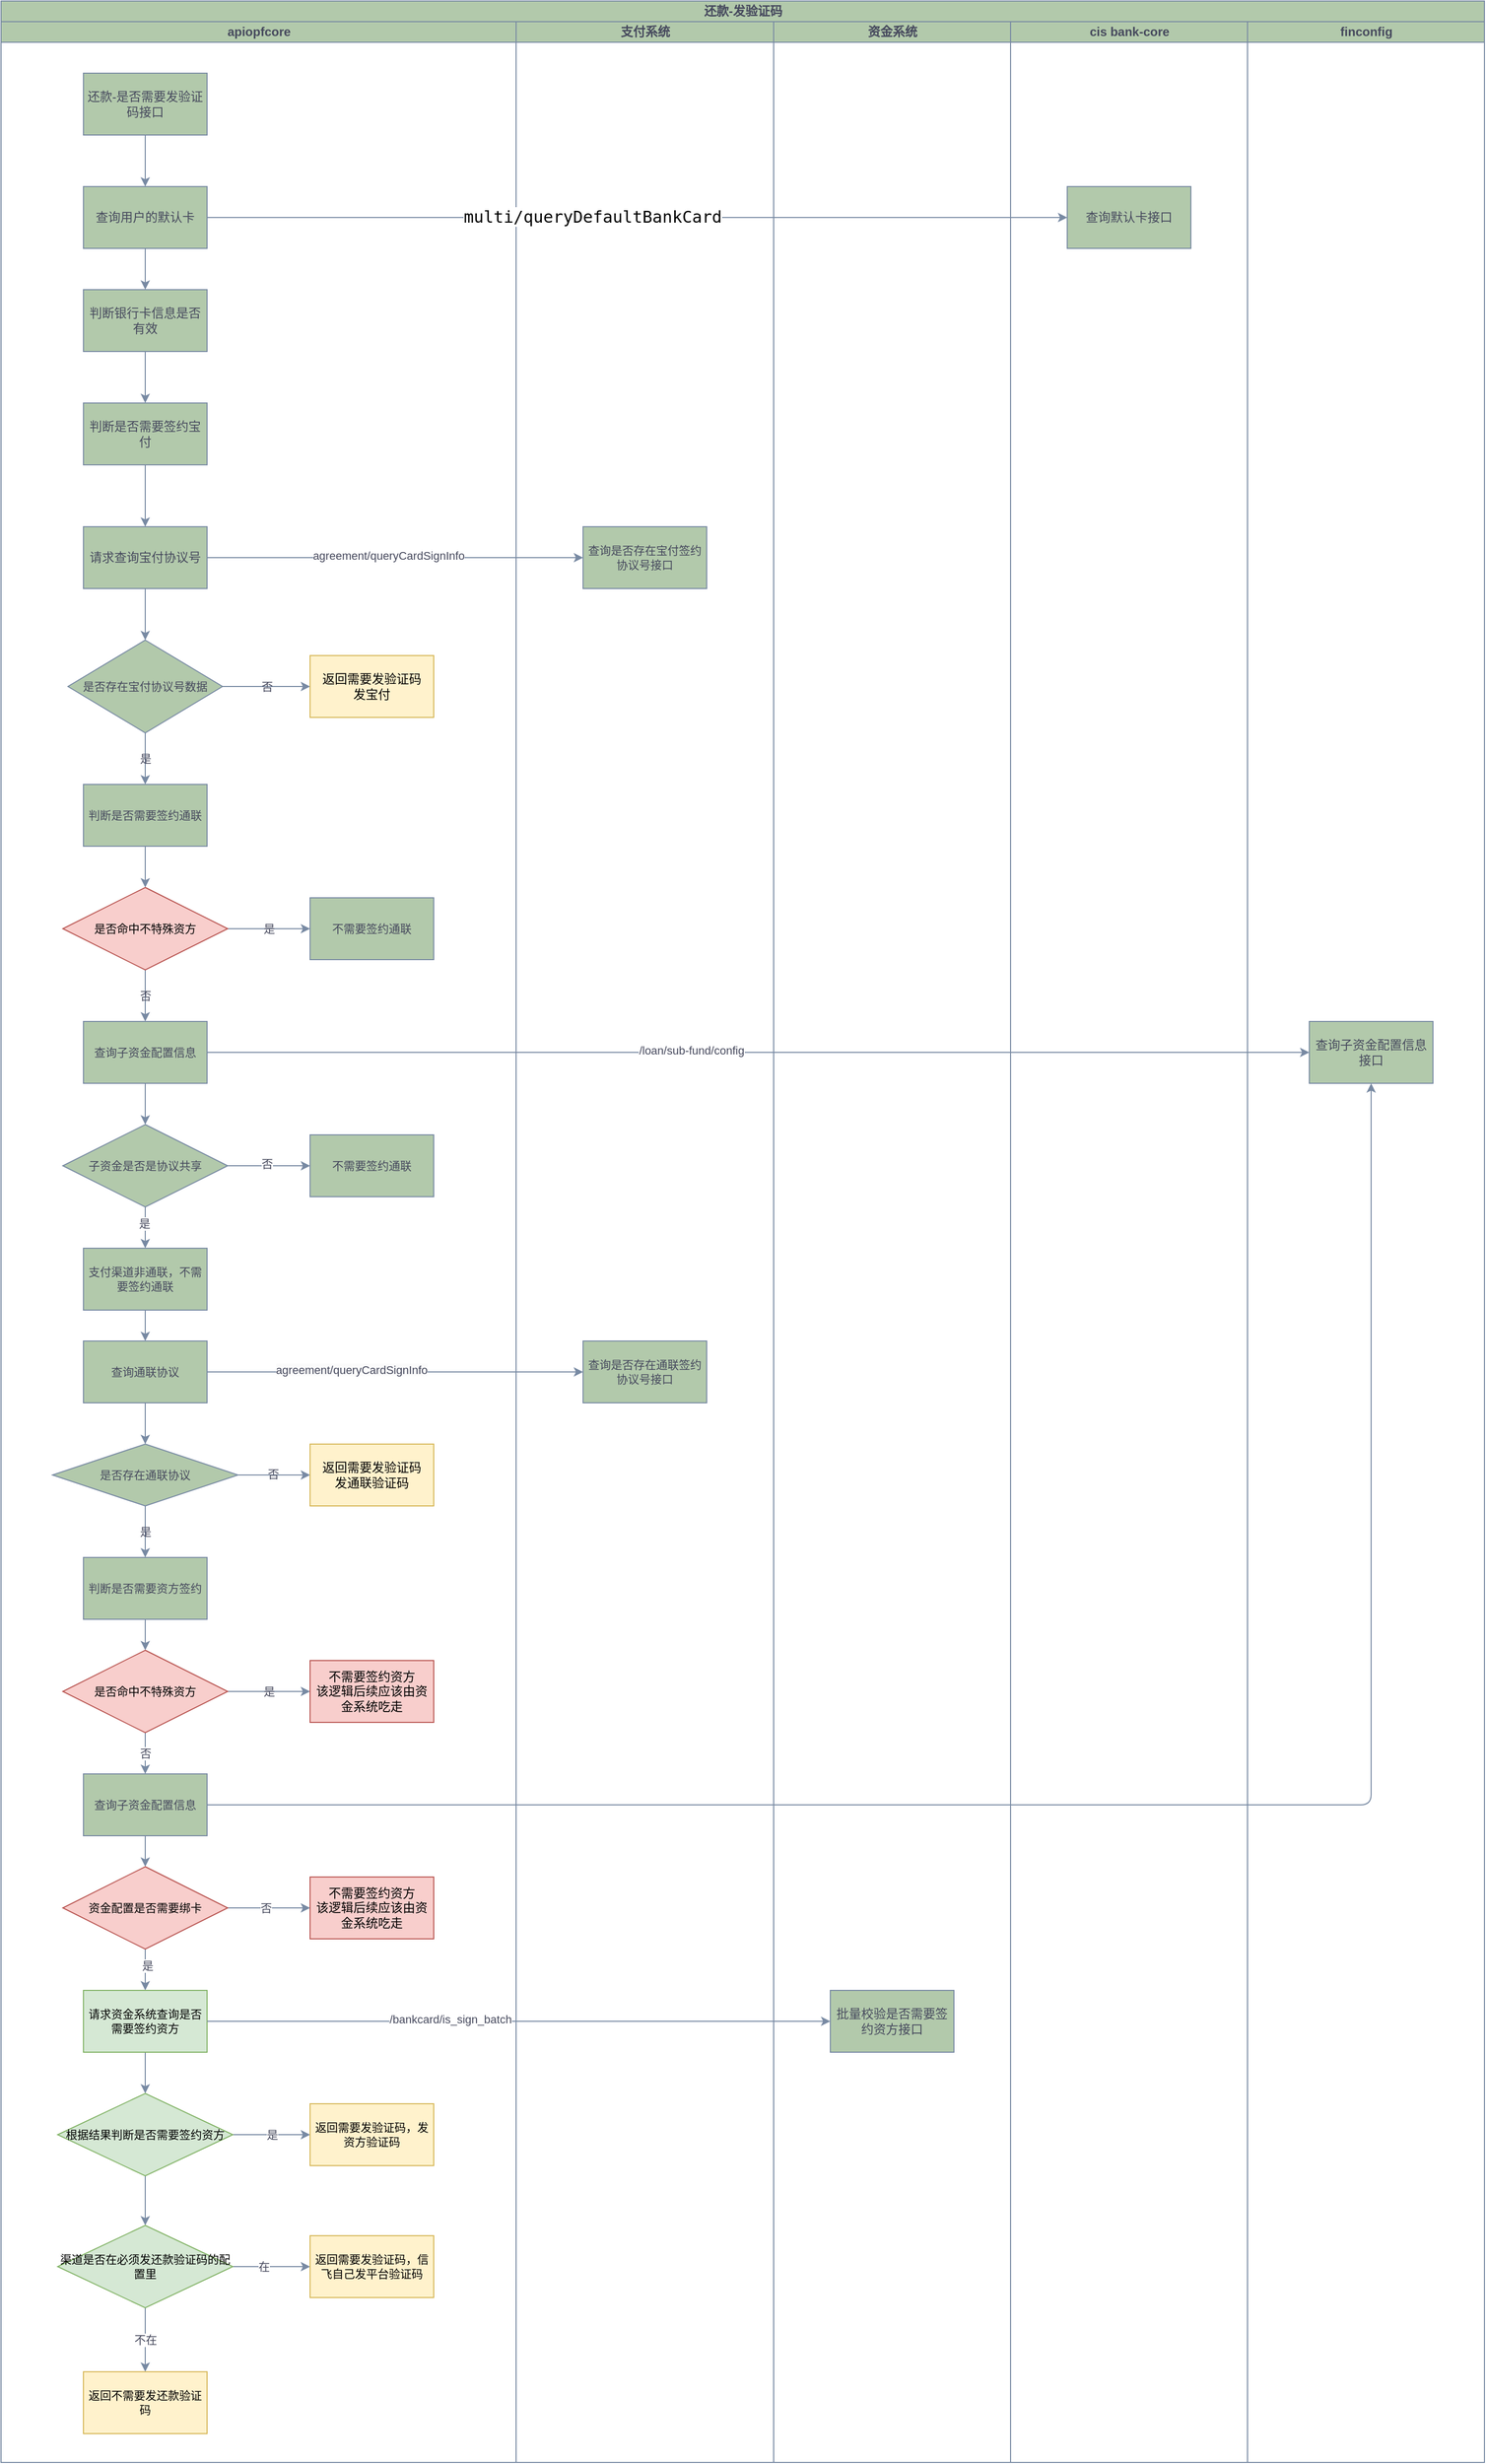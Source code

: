 <mxfile version="24.6.4" type="github">
  <diagram id="prtHgNgQTEPvFCAcTncT" name="Page-1">
    <mxGraphModel dx="1258" dy="751" grid="1" gridSize="10" guides="1" tooltips="1" connect="1" arrows="1" fold="1" page="1" pageScale="1" pageWidth="827" pageHeight="1169" math="0" shadow="0">
      <root>
        <mxCell id="0" />
        <mxCell id="1" parent="0" />
        <mxCell id="kZFQ1U0gjQcbKw0PgBR--1" value="还款-发验证码" style="swimlane;childLayout=stackLayout;resizeParent=1;resizeParentMax=0;startSize=20;html=1;labelBackgroundColor=none;fillColor=#B2C9AB;strokeColor=#788AA3;fontColor=#46495D;" vertex="1" parent="1">
          <mxGeometry x="10" y="100" width="1440" height="2388" as="geometry" />
        </mxCell>
        <mxCell id="kZFQ1U0gjQcbKw0PgBR--2" value="apiopfcore" style="swimlane;startSize=20;html=1;labelBackgroundColor=none;fillColor=#B2C9AB;strokeColor=#788AA3;fontColor=#46495D;" vertex="1" parent="kZFQ1U0gjQcbKw0PgBR--1">
          <mxGeometry y="20" width="500" height="2368" as="geometry" />
        </mxCell>
        <mxCell id="kZFQ1U0gjQcbKw0PgBR--9" value="" style="edgeStyle=orthogonalEdgeStyle;rounded=0;orthogonalLoop=1;jettySize=auto;html=1;strokeColor=#788AA3;fontColor=#46495D;fillColor=#B2C9AB;" edge="1" parent="kZFQ1U0gjQcbKw0PgBR--2" source="kZFQ1U0gjQcbKw0PgBR--5" target="kZFQ1U0gjQcbKw0PgBR--8">
          <mxGeometry relative="1" as="geometry" />
        </mxCell>
        <mxCell id="kZFQ1U0gjQcbKw0PgBR--5" value="还款-是否需要发验证码接口" style="rounded=0;whiteSpace=wrap;html=1;strokeColor=#788AA3;fontColor=#46495D;fillColor=#B2C9AB;" vertex="1" parent="kZFQ1U0gjQcbKw0PgBR--2">
          <mxGeometry x="80" y="50" width="120" height="60" as="geometry" />
        </mxCell>
        <mxCell id="kZFQ1U0gjQcbKw0PgBR--13" value="" style="edgeStyle=orthogonalEdgeStyle;shape=connector;curved=0;rounded=1;orthogonalLoop=1;jettySize=auto;html=1;strokeColor=#788AA3;align=center;verticalAlign=middle;fontFamily=Helvetica;fontSize=11;fontColor=#46495D;labelBackgroundColor=default;endArrow=classic;fillColor=#B2C9AB;" edge="1" parent="kZFQ1U0gjQcbKw0PgBR--2" source="kZFQ1U0gjQcbKw0PgBR--8" target="kZFQ1U0gjQcbKw0PgBR--12">
          <mxGeometry relative="1" as="geometry" />
        </mxCell>
        <mxCell id="kZFQ1U0gjQcbKw0PgBR--8" value="查询用户的默认卡" style="whiteSpace=wrap;html=1;fillColor=#B2C9AB;strokeColor=#788AA3;fontColor=#46495D;rounded=0;" vertex="1" parent="kZFQ1U0gjQcbKw0PgBR--2">
          <mxGeometry x="80" y="160" width="120" height="60" as="geometry" />
        </mxCell>
        <mxCell id="kZFQ1U0gjQcbKw0PgBR--25" value="" style="edgeStyle=orthogonalEdgeStyle;shape=connector;curved=0;rounded=1;orthogonalLoop=1;jettySize=auto;html=1;strokeColor=#788AA3;align=center;verticalAlign=middle;fontFamily=Helvetica;fontSize=11;fontColor=#46495D;labelBackgroundColor=default;endArrow=classic;fillColor=#B2C9AB;" edge="1" parent="kZFQ1U0gjQcbKw0PgBR--2" source="kZFQ1U0gjQcbKw0PgBR--12" target="kZFQ1U0gjQcbKw0PgBR--24">
          <mxGeometry relative="1" as="geometry" />
        </mxCell>
        <mxCell id="kZFQ1U0gjQcbKw0PgBR--12" value="判断银行卡信息是否有效" style="whiteSpace=wrap;html=1;fillColor=#B2C9AB;strokeColor=#788AA3;fontColor=#46495D;rounded=0;" vertex="1" parent="kZFQ1U0gjQcbKw0PgBR--2">
          <mxGeometry x="80" y="260" width="120" height="60" as="geometry" />
        </mxCell>
        <mxCell id="kZFQ1U0gjQcbKw0PgBR--20" value="" style="edgeStyle=orthogonalEdgeStyle;shape=connector;curved=0;rounded=1;orthogonalLoop=1;jettySize=auto;html=1;strokeColor=#788AA3;align=center;verticalAlign=middle;fontFamily=Helvetica;fontSize=11;fontColor=#46495D;labelBackgroundColor=default;endArrow=classic;fillColor=#B2C9AB;entryX=0.5;entryY=0;entryDx=0;entryDy=0;" edge="1" parent="kZFQ1U0gjQcbKw0PgBR--2" source="kZFQ1U0gjQcbKw0PgBR--14" target="kZFQ1U0gjQcbKw0PgBR--23">
          <mxGeometry relative="1" as="geometry">
            <mxPoint x="140" y="590" as="targetPoint" />
          </mxGeometry>
        </mxCell>
        <mxCell id="kZFQ1U0gjQcbKw0PgBR--14" value="请求查询宝付协议号" style="whiteSpace=wrap;html=1;fillColor=#B2C9AB;strokeColor=#788AA3;fontColor=#46495D;rounded=0;" vertex="1" parent="kZFQ1U0gjQcbKw0PgBR--2">
          <mxGeometry x="80" y="490" width="120" height="60" as="geometry" />
        </mxCell>
        <mxCell id="kZFQ1U0gjQcbKw0PgBR--22" value="否" style="edgeStyle=orthogonalEdgeStyle;shape=connector;curved=0;rounded=1;orthogonalLoop=1;jettySize=auto;html=1;strokeColor=#788AA3;align=center;verticalAlign=middle;fontFamily=Helvetica;fontSize=11;fontColor=#46495D;labelBackgroundColor=none;endArrow=classic;fillColor=#B2C9AB;exitX=1;exitY=0.5;exitDx=0;exitDy=0;" edge="1" parent="kZFQ1U0gjQcbKw0PgBR--2" source="kZFQ1U0gjQcbKw0PgBR--23" target="kZFQ1U0gjQcbKw0PgBR--21">
          <mxGeometry relative="1" as="geometry">
            <mxPoint x="200" y="620" as="sourcePoint" />
          </mxGeometry>
        </mxCell>
        <mxCell id="kZFQ1U0gjQcbKw0PgBR--21" value="返回需要发验证码&lt;div&gt;发宝付&lt;/div&gt;" style="whiteSpace=wrap;html=1;fillColor=#fff2cc;strokeColor=#d6b656;rounded=0;labelBackgroundColor=none;" vertex="1" parent="kZFQ1U0gjQcbKw0PgBR--2">
          <mxGeometry x="300" y="615" width="120" height="60" as="geometry" />
        </mxCell>
        <mxCell id="kZFQ1U0gjQcbKw0PgBR--28" value="是" style="edgeStyle=orthogonalEdgeStyle;shape=connector;curved=0;rounded=1;orthogonalLoop=1;jettySize=auto;html=1;strokeColor=#788AA3;align=center;verticalAlign=middle;fontFamily=Helvetica;fontSize=11;fontColor=#46495D;labelBackgroundColor=none;endArrow=classic;fillColor=#B2C9AB;" edge="1" parent="kZFQ1U0gjQcbKw0PgBR--2" source="kZFQ1U0gjQcbKw0PgBR--23" target="kZFQ1U0gjQcbKw0PgBR--27">
          <mxGeometry relative="1" as="geometry" />
        </mxCell>
        <mxCell id="kZFQ1U0gjQcbKw0PgBR--23" value="是否存在宝付协议号数据" style="rhombus;whiteSpace=wrap;html=1;strokeColor=#788AA3;fontFamily=Helvetica;fontSize=11;fontColor=#46495D;labelBackgroundColor=none;fillColor=#B2C9AB;" vertex="1" parent="kZFQ1U0gjQcbKw0PgBR--2">
          <mxGeometry x="65" y="600" width="150" height="90" as="geometry" />
        </mxCell>
        <mxCell id="kZFQ1U0gjQcbKw0PgBR--26" style="edgeStyle=orthogonalEdgeStyle;shape=connector;curved=0;rounded=1;orthogonalLoop=1;jettySize=auto;html=1;entryX=0.5;entryY=0;entryDx=0;entryDy=0;strokeColor=#788AA3;align=center;verticalAlign=middle;fontFamily=Helvetica;fontSize=11;fontColor=#46495D;labelBackgroundColor=default;endArrow=classic;fillColor=#B2C9AB;" edge="1" parent="kZFQ1U0gjQcbKw0PgBR--2" source="kZFQ1U0gjQcbKw0PgBR--24" target="kZFQ1U0gjQcbKw0PgBR--14">
          <mxGeometry relative="1" as="geometry" />
        </mxCell>
        <mxCell id="kZFQ1U0gjQcbKw0PgBR--24" value="判断是否需要签约宝付" style="whiteSpace=wrap;html=1;fillColor=#B2C9AB;strokeColor=#788AA3;fontColor=#46495D;rounded=0;" vertex="1" parent="kZFQ1U0gjQcbKw0PgBR--2">
          <mxGeometry x="80" y="370" width="120" height="60" as="geometry" />
        </mxCell>
        <mxCell id="kZFQ1U0gjQcbKw0PgBR--30" value="" style="edgeStyle=orthogonalEdgeStyle;shape=connector;curved=0;rounded=1;orthogonalLoop=1;jettySize=auto;html=1;strokeColor=#788AA3;align=center;verticalAlign=middle;fontFamily=Helvetica;fontSize=11;fontColor=#46495D;labelBackgroundColor=default;endArrow=classic;fillColor=#B2C9AB;" edge="1" parent="kZFQ1U0gjQcbKw0PgBR--2" source="kZFQ1U0gjQcbKw0PgBR--27" target="kZFQ1U0gjQcbKw0PgBR--29">
          <mxGeometry relative="1" as="geometry" />
        </mxCell>
        <mxCell id="kZFQ1U0gjQcbKw0PgBR--27" value="判断是否需要签约通联" style="whiteSpace=wrap;html=1;fontSize=11;fillColor=#B2C9AB;strokeColor=#788AA3;fontColor=#46495D;labelBackgroundColor=none;" vertex="1" parent="kZFQ1U0gjQcbKw0PgBR--2">
          <mxGeometry x="80" y="740" width="120" height="60" as="geometry" />
        </mxCell>
        <mxCell id="kZFQ1U0gjQcbKw0PgBR--32" value="是" style="edgeStyle=orthogonalEdgeStyle;shape=connector;curved=0;rounded=1;orthogonalLoop=1;jettySize=auto;html=1;strokeColor=#788AA3;align=center;verticalAlign=middle;fontFamily=Helvetica;fontSize=11;fontColor=#46495D;labelBackgroundColor=none;endArrow=classic;fillColor=#B2C9AB;" edge="1" parent="kZFQ1U0gjQcbKw0PgBR--2" source="kZFQ1U0gjQcbKw0PgBR--29" target="kZFQ1U0gjQcbKw0PgBR--31">
          <mxGeometry relative="1" as="geometry" />
        </mxCell>
        <mxCell id="kZFQ1U0gjQcbKw0PgBR--34" value="否" style="edgeStyle=orthogonalEdgeStyle;shape=connector;curved=0;rounded=1;orthogonalLoop=1;jettySize=auto;html=1;strokeColor=#788AA3;align=center;verticalAlign=middle;fontFamily=Helvetica;fontSize=11;fontColor=#46495D;labelBackgroundColor=none;endArrow=classic;fillColor=#B2C9AB;" edge="1" parent="kZFQ1U0gjQcbKw0PgBR--2" source="kZFQ1U0gjQcbKw0PgBR--29" target="kZFQ1U0gjQcbKw0PgBR--33">
          <mxGeometry relative="1" as="geometry" />
        </mxCell>
        <mxCell id="kZFQ1U0gjQcbKw0PgBR--29" value="是否命中不特殊资方" style="rhombus;whiteSpace=wrap;html=1;fontSize=11;fillColor=#f8cecc;strokeColor=#b85450;labelBackgroundColor=none;" vertex="1" parent="kZFQ1U0gjQcbKw0PgBR--2">
          <mxGeometry x="60" y="840" width="160" height="80" as="geometry" />
        </mxCell>
        <mxCell id="kZFQ1U0gjQcbKw0PgBR--31" value="不需要签约通联" style="whiteSpace=wrap;html=1;fontSize=11;fillColor=#B2C9AB;strokeColor=#788AA3;fontColor=#46495D;labelBackgroundColor=none;" vertex="1" parent="kZFQ1U0gjQcbKw0PgBR--2">
          <mxGeometry x="300" y="850" width="120" height="60" as="geometry" />
        </mxCell>
        <mxCell id="kZFQ1U0gjQcbKw0PgBR--40" value="" style="edgeStyle=orthogonalEdgeStyle;shape=connector;curved=0;rounded=1;orthogonalLoop=1;jettySize=auto;html=1;strokeColor=#788AA3;align=center;verticalAlign=middle;fontFamily=Helvetica;fontSize=11;fontColor=#46495D;labelBackgroundColor=none;endArrow=classic;fillColor=#B2C9AB;" edge="1" parent="kZFQ1U0gjQcbKw0PgBR--2" source="kZFQ1U0gjQcbKw0PgBR--33" target="kZFQ1U0gjQcbKw0PgBR--39">
          <mxGeometry relative="1" as="geometry" />
        </mxCell>
        <mxCell id="kZFQ1U0gjQcbKw0PgBR--33" value="查询子资金配置信息" style="whiteSpace=wrap;html=1;fontSize=11;fillColor=#B2C9AB;strokeColor=#788AA3;fontColor=#46495D;labelBackgroundColor=none;" vertex="1" parent="kZFQ1U0gjQcbKw0PgBR--2">
          <mxGeometry x="80" y="970" width="120" height="60" as="geometry" />
        </mxCell>
        <mxCell id="kZFQ1U0gjQcbKw0PgBR--42" value="" style="edgeStyle=orthogonalEdgeStyle;shape=connector;curved=0;rounded=1;orthogonalLoop=1;jettySize=auto;html=1;strokeColor=#788AA3;align=center;verticalAlign=middle;fontFamily=Helvetica;fontSize=11;fontColor=#46495D;labelBackgroundColor=none;endArrow=classic;fillColor=#B2C9AB;" edge="1" parent="kZFQ1U0gjQcbKw0PgBR--2" source="kZFQ1U0gjQcbKw0PgBR--39" target="kZFQ1U0gjQcbKw0PgBR--41">
          <mxGeometry relative="1" as="geometry" />
        </mxCell>
        <mxCell id="kZFQ1U0gjQcbKw0PgBR--66" value="&lt;span style=&quot;background-color: rgb(251, 251, 251);&quot;&gt;否&lt;/span&gt;" style="edgeLabel;html=1;align=center;verticalAlign=middle;resizable=0;points=[];strokeColor=#788AA3;fontFamily=Helvetica;fontSize=11;fontColor=#46495D;labelBackgroundColor=default;fillColor=#B2C9AB;" vertex="1" connectable="0" parent="kZFQ1U0gjQcbKw0PgBR--42">
          <mxGeometry x="-0.062" y="2" relative="1" as="geometry">
            <mxPoint as="offset" />
          </mxGeometry>
        </mxCell>
        <mxCell id="kZFQ1U0gjQcbKw0PgBR--44" value="" style="edgeStyle=orthogonalEdgeStyle;shape=connector;curved=0;rounded=1;orthogonalLoop=1;jettySize=auto;html=1;strokeColor=#788AA3;align=center;verticalAlign=middle;fontFamily=Helvetica;fontSize=11;fontColor=#46495D;labelBackgroundColor=none;endArrow=classic;fillColor=#B2C9AB;" edge="1" parent="kZFQ1U0gjQcbKw0PgBR--2" source="kZFQ1U0gjQcbKw0PgBR--39" target="kZFQ1U0gjQcbKw0PgBR--43">
          <mxGeometry relative="1" as="geometry" />
        </mxCell>
        <mxCell id="kZFQ1U0gjQcbKw0PgBR--65" value="是" style="edgeLabel;html=1;align=center;verticalAlign=middle;resizable=0;points=[];strokeColor=#788AA3;fontFamily=Helvetica;fontSize=11;fontColor=#46495D;labelBackgroundColor=default;fillColor=#B2C9AB;" vertex="1" connectable="0" parent="kZFQ1U0gjQcbKw0PgBR--44">
          <mxGeometry x="-0.205" y="-1" relative="1" as="geometry">
            <mxPoint as="offset" />
          </mxGeometry>
        </mxCell>
        <mxCell id="kZFQ1U0gjQcbKw0PgBR--39" value="子资金是否是协议共享" style="rhombus;whiteSpace=wrap;html=1;fontSize=11;fillColor=#B2C9AB;strokeColor=#788AA3;fontColor=#46495D;labelBackgroundColor=none;" vertex="1" parent="kZFQ1U0gjQcbKw0PgBR--2">
          <mxGeometry x="60" y="1070" width="160" height="80" as="geometry" />
        </mxCell>
        <mxCell id="kZFQ1U0gjQcbKw0PgBR--41" value="不需要签约通联" style="whiteSpace=wrap;html=1;fontSize=11;fillColor=#B2C9AB;strokeColor=#788AA3;fontColor=#46495D;labelBackgroundColor=none;" vertex="1" parent="kZFQ1U0gjQcbKw0PgBR--2">
          <mxGeometry x="300" y="1080" width="120" height="60" as="geometry" />
        </mxCell>
        <mxCell id="kZFQ1U0gjQcbKw0PgBR--46" value="" style="edgeStyle=orthogonalEdgeStyle;shape=connector;curved=0;rounded=1;orthogonalLoop=1;jettySize=auto;html=1;strokeColor=#788AA3;align=center;verticalAlign=middle;fontFamily=Helvetica;fontSize=11;fontColor=#46495D;labelBackgroundColor=none;endArrow=classic;fillColor=#B2C9AB;" edge="1" parent="kZFQ1U0gjQcbKw0PgBR--2" source="kZFQ1U0gjQcbKw0PgBR--43" target="kZFQ1U0gjQcbKw0PgBR--45">
          <mxGeometry relative="1" as="geometry" />
        </mxCell>
        <mxCell id="kZFQ1U0gjQcbKw0PgBR--43" value="支付渠道非通联，不需要签约通联" style="whiteSpace=wrap;html=1;fontSize=11;fillColor=#B2C9AB;strokeColor=#788AA3;fontColor=#46495D;labelBackgroundColor=none;" vertex="1" parent="kZFQ1U0gjQcbKw0PgBR--2">
          <mxGeometry x="80" y="1190" width="120" height="60" as="geometry" />
        </mxCell>
        <mxCell id="kZFQ1U0gjQcbKw0PgBR--51" value="" style="edgeStyle=orthogonalEdgeStyle;shape=connector;curved=0;rounded=1;orthogonalLoop=1;jettySize=auto;html=1;strokeColor=#788AA3;align=center;verticalAlign=middle;fontFamily=Helvetica;fontSize=11;fontColor=#46495D;labelBackgroundColor=none;endArrow=classic;fillColor=#B2C9AB;" edge="1" parent="kZFQ1U0gjQcbKw0PgBR--2" source="kZFQ1U0gjQcbKw0PgBR--45" target="kZFQ1U0gjQcbKw0PgBR--50">
          <mxGeometry relative="1" as="geometry" />
        </mxCell>
        <mxCell id="kZFQ1U0gjQcbKw0PgBR--45" value="查询通联协议" style="whiteSpace=wrap;html=1;fontSize=11;fillColor=#B2C9AB;strokeColor=#788AA3;fontColor=#46495D;labelBackgroundColor=none;" vertex="1" parent="kZFQ1U0gjQcbKw0PgBR--2">
          <mxGeometry x="80" y="1280" width="120" height="60" as="geometry" />
        </mxCell>
        <mxCell id="kZFQ1U0gjQcbKw0PgBR--58" value="是" style="edgeStyle=orthogonalEdgeStyle;shape=connector;curved=0;rounded=1;orthogonalLoop=1;jettySize=auto;html=1;strokeColor=#788AA3;align=center;verticalAlign=middle;fontFamily=Helvetica;fontSize=11;fontColor=#46495D;labelBackgroundColor=none;endArrow=classic;fillColor=#B2C9AB;" edge="1" parent="kZFQ1U0gjQcbKw0PgBR--2" source="kZFQ1U0gjQcbKw0PgBR--50" target="kZFQ1U0gjQcbKw0PgBR--57">
          <mxGeometry relative="1" as="geometry" />
        </mxCell>
        <mxCell id="kZFQ1U0gjQcbKw0PgBR--50" value="是否存在通联协议" style="rhombus;whiteSpace=wrap;html=1;fontSize=11;fillColor=#B2C9AB;strokeColor=#788AA3;fontColor=#46495D;labelBackgroundColor=none;" vertex="1" parent="kZFQ1U0gjQcbKw0PgBR--2">
          <mxGeometry x="50" y="1380" width="180" height="60" as="geometry" />
        </mxCell>
        <mxCell id="kZFQ1U0gjQcbKw0PgBR--53" style="edgeStyle=orthogonalEdgeStyle;shape=connector;curved=0;rounded=1;orthogonalLoop=1;jettySize=auto;html=1;strokeColor=#788AA3;align=center;verticalAlign=middle;fontFamily=Helvetica;fontSize=11;fontColor=#46495D;labelBackgroundColor=none;endArrow=classic;fillColor=#B2C9AB;entryX=0;entryY=0.5;entryDx=0;entryDy=0;" edge="1" parent="kZFQ1U0gjQcbKw0PgBR--2" source="kZFQ1U0gjQcbKw0PgBR--50" target="kZFQ1U0gjQcbKw0PgBR--54">
          <mxGeometry relative="1" as="geometry">
            <mxPoint x="260" y="1420" as="targetPoint" />
          </mxGeometry>
        </mxCell>
        <mxCell id="kZFQ1U0gjQcbKw0PgBR--56" value="否" style="edgeLabel;html=1;align=center;verticalAlign=middle;resizable=0;points=[];strokeColor=#788AA3;fontFamily=Helvetica;fontSize=11;fontColor=#46495D;labelBackgroundColor=none;fillColor=#B2C9AB;" vertex="1" connectable="0" parent="kZFQ1U0gjQcbKw0PgBR--53">
          <mxGeometry x="-0.033" y="1" relative="1" as="geometry">
            <mxPoint as="offset" />
          </mxGeometry>
        </mxCell>
        <mxCell id="kZFQ1U0gjQcbKw0PgBR--54" value="&lt;span style=&quot;font-size: 12px;&quot;&gt;返回需要发验证码&lt;/span&gt;&lt;div style=&quot;font-size: 12px;&quot;&gt;发通联验证码&lt;/div&gt;" style="whiteSpace=wrap;html=1;fontSize=11;fillColor=#fff2cc;strokeColor=#d6b656;labelBackgroundColor=none;" vertex="1" parent="kZFQ1U0gjQcbKw0PgBR--2">
          <mxGeometry x="300" y="1380" width="120" height="60" as="geometry" />
        </mxCell>
        <mxCell id="kZFQ1U0gjQcbKw0PgBR--60" style="edgeStyle=orthogonalEdgeStyle;shape=connector;curved=0;rounded=1;orthogonalLoop=1;jettySize=auto;html=1;strokeColor=#788AA3;align=center;verticalAlign=middle;fontFamily=Helvetica;fontSize=11;fontColor=#46495D;labelBackgroundColor=none;endArrow=classic;fillColor=#B2C9AB;" edge="1" parent="kZFQ1U0gjQcbKw0PgBR--2" source="kZFQ1U0gjQcbKw0PgBR--57" target="kZFQ1U0gjQcbKw0PgBR--59">
          <mxGeometry relative="1" as="geometry" />
        </mxCell>
        <mxCell id="kZFQ1U0gjQcbKw0PgBR--57" value="判断是否需要资方签约" style="whiteSpace=wrap;html=1;fontSize=11;fillColor=#B2C9AB;strokeColor=#788AA3;fontColor=#46495D;labelBackgroundColor=none;" vertex="1" parent="kZFQ1U0gjQcbKw0PgBR--2">
          <mxGeometry x="80" y="1490" width="120" height="60" as="geometry" />
        </mxCell>
        <mxCell id="kZFQ1U0gjQcbKw0PgBR--62" value="是" style="edgeStyle=orthogonalEdgeStyle;shape=connector;curved=0;rounded=1;orthogonalLoop=1;jettySize=auto;html=1;strokeColor=#788AA3;align=center;verticalAlign=middle;fontFamily=Helvetica;fontSize=11;fontColor=#46495D;labelBackgroundColor=none;endArrow=classic;fillColor=#B2C9AB;" edge="1" parent="kZFQ1U0gjQcbKw0PgBR--2" source="kZFQ1U0gjQcbKw0PgBR--59" target="kZFQ1U0gjQcbKw0PgBR--63">
          <mxGeometry relative="1" as="geometry">
            <mxPoint x="280" y="1620" as="targetPoint" />
          </mxGeometry>
        </mxCell>
        <mxCell id="kZFQ1U0gjQcbKw0PgBR--68" value="否" style="edgeStyle=orthogonalEdgeStyle;shape=connector;curved=0;rounded=1;orthogonalLoop=1;jettySize=auto;html=1;entryX=0.5;entryY=0;entryDx=0;entryDy=0;strokeColor=#788AA3;align=center;verticalAlign=middle;fontFamily=Helvetica;fontSize=11;fontColor=#46495D;labelBackgroundColor=default;endArrow=classic;fillColor=#B2C9AB;" edge="1" parent="kZFQ1U0gjQcbKw0PgBR--2" source="kZFQ1U0gjQcbKw0PgBR--59" target="kZFQ1U0gjQcbKw0PgBR--67">
          <mxGeometry relative="1" as="geometry" />
        </mxCell>
        <mxCell id="kZFQ1U0gjQcbKw0PgBR--59" value="是否命中不特殊资方" style="rhombus;whiteSpace=wrap;html=1;fontSize=11;fillColor=#f8cecc;strokeColor=#b85450;labelBackgroundColor=none;" vertex="1" parent="kZFQ1U0gjQcbKw0PgBR--2">
          <mxGeometry x="60" y="1580" width="160" height="80" as="geometry" />
        </mxCell>
        <mxCell id="kZFQ1U0gjQcbKw0PgBR--63" value="不需要签约资方&lt;div&gt;该逻辑后续应该由资金系统吃走&lt;/div&gt;" style="whiteSpace=wrap;html=1;fillColor=#f8cecc;strokeColor=#b85450;rounded=0;labelBackgroundColor=none;" vertex="1" parent="kZFQ1U0gjQcbKw0PgBR--2">
          <mxGeometry x="300" y="1590" width="120" height="60" as="geometry" />
        </mxCell>
        <mxCell id="kZFQ1U0gjQcbKw0PgBR--72" value="" style="edgeStyle=orthogonalEdgeStyle;shape=connector;curved=0;rounded=1;orthogonalLoop=1;jettySize=auto;html=1;strokeColor=#788AA3;align=center;verticalAlign=middle;fontFamily=Helvetica;fontSize=11;fontColor=#46495D;labelBackgroundColor=default;endArrow=classic;fillColor=#B2C9AB;entryX=0.5;entryY=0;entryDx=0;entryDy=0;" edge="1" parent="kZFQ1U0gjQcbKw0PgBR--2" source="kZFQ1U0gjQcbKw0PgBR--67" target="kZFQ1U0gjQcbKw0PgBR--73">
          <mxGeometry relative="1" as="geometry">
            <mxPoint x="140" y="1800" as="targetPoint" />
          </mxGeometry>
        </mxCell>
        <mxCell id="kZFQ1U0gjQcbKw0PgBR--67" value="查询子资金配置信息" style="whiteSpace=wrap;html=1;fontSize=11;fillColor=#B2C9AB;strokeColor=#788AA3;fontColor=#46495D;labelBackgroundColor=none;" vertex="1" parent="kZFQ1U0gjQcbKw0PgBR--2">
          <mxGeometry x="80" y="1700" width="120" height="60" as="geometry" />
        </mxCell>
        <mxCell id="kZFQ1U0gjQcbKw0PgBR--75" style="edgeStyle=orthogonalEdgeStyle;shape=connector;curved=0;rounded=1;orthogonalLoop=1;jettySize=auto;html=1;entryX=0;entryY=0.5;entryDx=0;entryDy=0;strokeColor=#788AA3;align=center;verticalAlign=middle;fontFamily=Helvetica;fontSize=11;fontColor=#46495D;labelBackgroundColor=default;endArrow=classic;fillColor=#B2C9AB;" edge="1" parent="kZFQ1U0gjQcbKw0PgBR--2" source="kZFQ1U0gjQcbKw0PgBR--73" target="kZFQ1U0gjQcbKw0PgBR--74">
          <mxGeometry relative="1" as="geometry" />
        </mxCell>
        <mxCell id="kZFQ1U0gjQcbKw0PgBR--76" value="否" style="edgeLabel;html=1;align=center;verticalAlign=middle;resizable=0;points=[];strokeColor=#788AA3;fontFamily=Helvetica;fontSize=11;fontColor=#46495D;labelBackgroundColor=default;fillColor=#B2C9AB;" vertex="1" connectable="0" parent="kZFQ1U0gjQcbKw0PgBR--75">
          <mxGeometry x="-0.079" relative="1" as="geometry">
            <mxPoint as="offset" />
          </mxGeometry>
        </mxCell>
        <mxCell id="kZFQ1U0gjQcbKw0PgBR--78" value="" style="edgeStyle=orthogonalEdgeStyle;shape=connector;curved=0;rounded=1;orthogonalLoop=1;jettySize=auto;html=1;strokeColor=#788AA3;align=center;verticalAlign=middle;fontFamily=Helvetica;fontSize=11;fontColor=#46495D;labelBackgroundColor=default;endArrow=classic;fillColor=#B2C9AB;" edge="1" parent="kZFQ1U0gjQcbKw0PgBR--2" source="kZFQ1U0gjQcbKw0PgBR--73" target="kZFQ1U0gjQcbKw0PgBR--77">
          <mxGeometry relative="1" as="geometry" />
        </mxCell>
        <mxCell id="kZFQ1U0gjQcbKw0PgBR--79" value="是" style="edgeLabel;html=1;align=center;verticalAlign=middle;resizable=0;points=[];strokeColor=#788AA3;fontFamily=Helvetica;fontSize=11;fontColor=#46495D;labelBackgroundColor=default;fillColor=#B2C9AB;" vertex="1" connectable="0" parent="kZFQ1U0gjQcbKw0PgBR--78">
          <mxGeometry x="-0.218" y="2" relative="1" as="geometry">
            <mxPoint as="offset" />
          </mxGeometry>
        </mxCell>
        <mxCell id="kZFQ1U0gjQcbKw0PgBR--73" value="资金配置是否需要绑卡" style="rhombus;whiteSpace=wrap;html=1;fontSize=11;fillColor=#f8cecc;strokeColor=#b85450;labelBackgroundColor=none;" vertex="1" parent="kZFQ1U0gjQcbKw0PgBR--2">
          <mxGeometry x="60" y="1790" width="160" height="80" as="geometry" />
        </mxCell>
        <mxCell id="kZFQ1U0gjQcbKw0PgBR--74" value="不需要签约资方&lt;div&gt;该逻辑后续应该由资金系统吃走&lt;br&gt;&lt;/div&gt;" style="whiteSpace=wrap;html=1;fillColor=#f8cecc;strokeColor=#b85450;rounded=0;labelBackgroundColor=none;" vertex="1" parent="kZFQ1U0gjQcbKw0PgBR--2">
          <mxGeometry x="300" y="1800" width="120" height="60" as="geometry" />
        </mxCell>
        <mxCell id="kZFQ1U0gjQcbKw0PgBR--84" value="" style="edgeStyle=orthogonalEdgeStyle;shape=connector;curved=0;rounded=1;orthogonalLoop=1;jettySize=auto;html=1;strokeColor=#788AA3;align=center;verticalAlign=middle;fontFamily=Helvetica;fontSize=11;fontColor=#46495D;labelBackgroundColor=default;endArrow=classic;fillColor=#B2C9AB;" edge="1" parent="kZFQ1U0gjQcbKw0PgBR--2" source="kZFQ1U0gjQcbKw0PgBR--77" target="kZFQ1U0gjQcbKw0PgBR--83">
          <mxGeometry relative="1" as="geometry" />
        </mxCell>
        <mxCell id="kZFQ1U0gjQcbKw0PgBR--77" value="请求资金系统查询是否需要签约资方" style="whiteSpace=wrap;html=1;fontSize=11;fillColor=#d5e8d4;strokeColor=#82b366;labelBackgroundColor=none;" vertex="1" parent="kZFQ1U0gjQcbKw0PgBR--2">
          <mxGeometry x="80" y="1910" width="120" height="60" as="geometry" />
        </mxCell>
        <mxCell id="kZFQ1U0gjQcbKw0PgBR--86" value="是" style="edgeStyle=orthogonalEdgeStyle;shape=connector;curved=0;rounded=1;orthogonalLoop=1;jettySize=auto;html=1;strokeColor=#788AA3;align=center;verticalAlign=middle;fontFamily=Helvetica;fontSize=11;fontColor=#46495D;labelBackgroundColor=default;endArrow=classic;fillColor=#B2C9AB;" edge="1" parent="kZFQ1U0gjQcbKw0PgBR--2" source="kZFQ1U0gjQcbKw0PgBR--83" target="kZFQ1U0gjQcbKw0PgBR--85">
          <mxGeometry relative="1" as="geometry" />
        </mxCell>
        <mxCell id="kZFQ1U0gjQcbKw0PgBR--88" value="" style="edgeStyle=orthogonalEdgeStyle;shape=connector;curved=0;rounded=1;orthogonalLoop=1;jettySize=auto;html=1;strokeColor=#788AA3;align=center;verticalAlign=middle;fontFamily=Helvetica;fontSize=11;fontColor=#46495D;labelBackgroundColor=default;endArrow=classic;fillColor=#B2C9AB;" edge="1" parent="kZFQ1U0gjQcbKw0PgBR--2" source="kZFQ1U0gjQcbKw0PgBR--83" target="kZFQ1U0gjQcbKw0PgBR--87">
          <mxGeometry relative="1" as="geometry" />
        </mxCell>
        <mxCell id="kZFQ1U0gjQcbKw0PgBR--83" value="根据结果判断是否需要签约资方" style="rhombus;whiteSpace=wrap;html=1;fontSize=11;fillColor=#d5e8d4;strokeColor=#82b366;labelBackgroundColor=none;" vertex="1" parent="kZFQ1U0gjQcbKw0PgBR--2">
          <mxGeometry x="55" y="2010" width="170" height="80" as="geometry" />
        </mxCell>
        <mxCell id="kZFQ1U0gjQcbKw0PgBR--85" value="返回需要发验证码，发资方验证码" style="whiteSpace=wrap;html=1;fontSize=11;fillColor=#fff2cc;strokeColor=#d6b656;labelBackgroundColor=none;" vertex="1" parent="kZFQ1U0gjQcbKw0PgBR--2">
          <mxGeometry x="300" y="2020" width="120" height="60" as="geometry" />
        </mxCell>
        <mxCell id="kZFQ1U0gjQcbKw0PgBR--90" value="" style="edgeStyle=orthogonalEdgeStyle;shape=connector;curved=0;rounded=1;orthogonalLoop=1;jettySize=auto;html=1;strokeColor=#788AA3;align=center;verticalAlign=middle;fontFamily=Helvetica;fontSize=11;fontColor=#46495D;labelBackgroundColor=default;endArrow=classic;fillColor=#B2C9AB;" edge="1" parent="kZFQ1U0gjQcbKw0PgBR--2" source="kZFQ1U0gjQcbKw0PgBR--87" target="kZFQ1U0gjQcbKw0PgBR--89">
          <mxGeometry relative="1" as="geometry" />
        </mxCell>
        <mxCell id="kZFQ1U0gjQcbKw0PgBR--91" value="在" style="edgeLabel;html=1;align=center;verticalAlign=middle;resizable=0;points=[];strokeColor=#788AA3;fontFamily=Helvetica;fontSize=11;fontColor=#46495D;labelBackgroundColor=default;fillColor=#B2C9AB;" vertex="1" connectable="0" parent="kZFQ1U0gjQcbKw0PgBR--90">
          <mxGeometry x="-0.206" relative="1" as="geometry">
            <mxPoint as="offset" />
          </mxGeometry>
        </mxCell>
        <mxCell id="kZFQ1U0gjQcbKw0PgBR--93" value="不在" style="edgeStyle=orthogonalEdgeStyle;shape=connector;curved=0;rounded=1;orthogonalLoop=1;jettySize=auto;html=1;strokeColor=#788AA3;align=center;verticalAlign=middle;fontFamily=Helvetica;fontSize=11;fontColor=#46495D;labelBackgroundColor=default;endArrow=classic;fillColor=#B2C9AB;" edge="1" parent="kZFQ1U0gjQcbKw0PgBR--2" source="kZFQ1U0gjQcbKw0PgBR--87" target="kZFQ1U0gjQcbKw0PgBR--92">
          <mxGeometry relative="1" as="geometry" />
        </mxCell>
        <mxCell id="kZFQ1U0gjQcbKw0PgBR--87" value="渠道是否在必须发还款验证码的配置里" style="rhombus;whiteSpace=wrap;html=1;fontSize=11;fillColor=#d5e8d4;strokeColor=#82b366;labelBackgroundColor=none;" vertex="1" parent="kZFQ1U0gjQcbKw0PgBR--2">
          <mxGeometry x="55" y="2138" width="170" height="80" as="geometry" />
        </mxCell>
        <mxCell id="kZFQ1U0gjQcbKw0PgBR--89" value="返回需要发验证码，信飞自己发平台验证码" style="whiteSpace=wrap;html=1;fontSize=11;fillColor=#fff2cc;strokeColor=#d6b656;labelBackgroundColor=none;" vertex="1" parent="kZFQ1U0gjQcbKw0PgBR--2">
          <mxGeometry x="300" y="2148" width="120" height="60" as="geometry" />
        </mxCell>
        <mxCell id="kZFQ1U0gjQcbKw0PgBR--92" value="返回不需要发还款验证码" style="whiteSpace=wrap;html=1;fontSize=11;fillColor=#fff2cc;strokeColor=#d6b656;labelBackgroundColor=none;" vertex="1" parent="kZFQ1U0gjQcbKw0PgBR--2">
          <mxGeometry x="80" y="2280" width="120" height="60" as="geometry" />
        </mxCell>
        <mxCell id="kZFQ1U0gjQcbKw0PgBR--3" value="支付系统" style="swimlane;startSize=20;html=1;labelBackgroundColor=none;fillColor=#B2C9AB;strokeColor=#788AA3;fontColor=#46495D;" vertex="1" parent="kZFQ1U0gjQcbKw0PgBR--1">
          <mxGeometry x="500" y="20" width="250" height="2368" as="geometry" />
        </mxCell>
        <mxCell id="kZFQ1U0gjQcbKw0PgBR--16" value="查询是否存在宝付签约协议号接口" style="whiteSpace=wrap;html=1;fillColor=#B2C9AB;strokeColor=#788AA3;fontColor=#46495D;rounded=0;fontFamily=Helvetica;fontSize=11;labelBackgroundColor=none;" vertex="1" parent="kZFQ1U0gjQcbKw0PgBR--3">
          <mxGeometry x="65" y="490" width="120" height="60" as="geometry" />
        </mxCell>
        <mxCell id="kZFQ1U0gjQcbKw0PgBR--47" value="查询是否存在通联签约协议号接口" style="whiteSpace=wrap;html=1;fillColor=#B2C9AB;strokeColor=#788AA3;fontColor=#46495D;rounded=0;fontFamily=Helvetica;fontSize=11;labelBackgroundColor=none;" vertex="1" parent="kZFQ1U0gjQcbKw0PgBR--3">
          <mxGeometry x="65" y="1280" width="120" height="60" as="geometry" />
        </mxCell>
        <mxCell id="kZFQ1U0gjQcbKw0PgBR--4" value="资金系统" style="swimlane;startSize=20;html=1;labelBackgroundColor=none;fillColor=#B2C9AB;strokeColor=#788AA3;fontColor=#46495D;" vertex="1" parent="kZFQ1U0gjQcbKw0PgBR--1">
          <mxGeometry x="750" y="20" width="230" height="2368" as="geometry" />
        </mxCell>
        <mxCell id="kZFQ1U0gjQcbKw0PgBR--80" value="批量校验是否需要签约资方接口" style="whiteSpace=wrap;html=1;fillColor=#B2C9AB;strokeColor=#788AA3;fontColor=#46495D;rounded=0;labelBackgroundColor=none;" vertex="1" parent="kZFQ1U0gjQcbKw0PgBR--4">
          <mxGeometry x="55" y="1910" width="120" height="60" as="geometry" />
        </mxCell>
        <mxCell id="kZFQ1U0gjQcbKw0PgBR--6" value="cis bank-core" style="swimlane;startSize=20;html=1;labelBackgroundColor=none;fillColor=#B2C9AB;strokeColor=#788AA3;fontColor=#46495D;" vertex="1" parent="kZFQ1U0gjQcbKw0PgBR--1">
          <mxGeometry x="980" y="20" width="230" height="2368" as="geometry" />
        </mxCell>
        <mxCell id="kZFQ1U0gjQcbKw0PgBR--7" value="查询默认卡接口" style="rounded=0;whiteSpace=wrap;html=1;strokeColor=#788AA3;fontColor=#46495D;fillColor=#B2C9AB;" vertex="1" parent="kZFQ1U0gjQcbKw0PgBR--6">
          <mxGeometry x="55" y="160" width="120" height="60" as="geometry" />
        </mxCell>
        <mxCell id="kZFQ1U0gjQcbKw0PgBR--35" value="finconfig" style="swimlane;startSize=20;html=1;labelBackgroundColor=none;fillColor=#B2C9AB;strokeColor=#788AA3;fontColor=#46495D;" vertex="1" parent="kZFQ1U0gjQcbKw0PgBR--1">
          <mxGeometry x="1210" y="20" width="230" height="2368" as="geometry" />
        </mxCell>
        <mxCell id="kZFQ1U0gjQcbKw0PgBR--36" value="查询子资金配置信息接口" style="rounded=0;whiteSpace=wrap;html=1;strokeColor=#788AA3;fontColor=#46495D;fillColor=#B2C9AB;" vertex="1" parent="kZFQ1U0gjQcbKw0PgBR--35">
          <mxGeometry x="60" y="970" width="120" height="60" as="geometry" />
        </mxCell>
        <mxCell id="kZFQ1U0gjQcbKw0PgBR--10" style="edgeStyle=orthogonalEdgeStyle;rounded=1;orthogonalLoop=1;jettySize=auto;html=1;entryX=0;entryY=0.5;entryDx=0;entryDy=0;strokeColor=#788AA3;fontColor=#46495D;fillColor=#B2C9AB;curved=0;" edge="1" parent="kZFQ1U0gjQcbKw0PgBR--1" source="kZFQ1U0gjQcbKw0PgBR--8" target="kZFQ1U0gjQcbKw0PgBR--7">
          <mxGeometry relative="1" as="geometry" />
        </mxCell>
        <mxCell id="kZFQ1U0gjQcbKw0PgBR--11" value="&lt;div style=&quot;font-family: &amp;quot;JetBrains Mono&amp;quot;, monospace; font-size: 12pt; white-space-collapse: preserve;&quot;&gt;&lt;font color=&quot;#000000&quot;&gt;multi/queryDefaultBankCard&lt;/font&gt;&lt;/div&gt;" style="edgeLabel;html=1;align=center;verticalAlign=middle;resizable=0;points=[];strokeColor=#788AA3;fontFamily=Helvetica;fontSize=11;fontColor=#46495D;labelBackgroundColor=default;fillColor=#B2C9AB;" vertex="1" connectable="0" parent="kZFQ1U0gjQcbKw0PgBR--10">
          <mxGeometry x="-0.105" y="1" relative="1" as="geometry">
            <mxPoint as="offset" />
          </mxGeometry>
        </mxCell>
        <mxCell id="kZFQ1U0gjQcbKw0PgBR--17" style="edgeStyle=orthogonalEdgeStyle;shape=connector;curved=0;rounded=1;orthogonalLoop=1;jettySize=auto;html=1;strokeColor=#788AA3;align=center;verticalAlign=middle;fontFamily=Helvetica;fontSize=11;fontColor=#46495D;labelBackgroundColor=default;endArrow=classic;fillColor=#B2C9AB;" edge="1" parent="kZFQ1U0gjQcbKw0PgBR--1" source="kZFQ1U0gjQcbKw0PgBR--14" target="kZFQ1U0gjQcbKw0PgBR--16">
          <mxGeometry relative="1" as="geometry" />
        </mxCell>
        <mxCell id="kZFQ1U0gjQcbKw0PgBR--18" value="agreement/queryCardSignInfo" style="edgeLabel;html=1;align=center;verticalAlign=middle;resizable=0;points=[];strokeColor=#788AA3;fontFamily=Helvetica;fontSize=11;fontColor=#46495D;labelBackgroundColor=default;fillColor=#B2C9AB;" vertex="1" connectable="0" parent="kZFQ1U0gjQcbKw0PgBR--17">
          <mxGeometry x="-0.037" y="2" relative="1" as="geometry">
            <mxPoint as="offset" />
          </mxGeometry>
        </mxCell>
        <mxCell id="kZFQ1U0gjQcbKw0PgBR--37" style="edgeStyle=orthogonalEdgeStyle;shape=connector;curved=0;rounded=1;orthogonalLoop=1;jettySize=auto;html=1;entryX=0;entryY=0.5;entryDx=0;entryDy=0;strokeColor=#788AA3;align=center;verticalAlign=middle;fontFamily=Helvetica;fontSize=11;fontColor=#46495D;labelBackgroundColor=default;endArrow=classic;fillColor=#B2C9AB;" edge="1" parent="kZFQ1U0gjQcbKw0PgBR--1" source="kZFQ1U0gjQcbKw0PgBR--33" target="kZFQ1U0gjQcbKw0PgBR--36">
          <mxGeometry relative="1" as="geometry" />
        </mxCell>
        <mxCell id="kZFQ1U0gjQcbKw0PgBR--38" value="/loan/sub-fund/config" style="edgeLabel;html=1;align=center;verticalAlign=middle;resizable=0;points=[];strokeColor=#788AA3;fontFamily=Helvetica;fontSize=11;fontColor=#46495D;labelBackgroundColor=default;fillColor=#B2C9AB;" vertex="1" connectable="0" parent="kZFQ1U0gjQcbKw0PgBR--37">
          <mxGeometry x="-0.122" y="2" relative="1" as="geometry">
            <mxPoint as="offset" />
          </mxGeometry>
        </mxCell>
        <mxCell id="kZFQ1U0gjQcbKw0PgBR--48" style="edgeStyle=orthogonalEdgeStyle;shape=connector;curved=0;rounded=1;orthogonalLoop=1;jettySize=auto;html=1;entryX=0;entryY=0.5;entryDx=0;entryDy=0;strokeColor=#788AA3;align=center;verticalAlign=middle;fontFamily=Helvetica;fontSize=11;fontColor=#46495D;labelBackgroundColor=default;endArrow=classic;fillColor=#B2C9AB;" edge="1" parent="kZFQ1U0gjQcbKw0PgBR--1" source="kZFQ1U0gjQcbKw0PgBR--45" target="kZFQ1U0gjQcbKw0PgBR--47">
          <mxGeometry relative="1" as="geometry" />
        </mxCell>
        <mxCell id="kZFQ1U0gjQcbKw0PgBR--49" value="" style="edgeLabel;html=1;align=center;verticalAlign=middle;resizable=0;points=[];strokeColor=#788AA3;fontFamily=Helvetica;fontSize=11;fontColor=#46495D;labelBackgroundColor=none;fillColor=#B2C9AB;" vertex="1" connectable="0" parent="kZFQ1U0gjQcbKw0PgBR--48">
          <mxGeometry x="-0.025" y="-2" relative="1" as="geometry">
            <mxPoint y="-2" as="offset" />
          </mxGeometry>
        </mxCell>
        <mxCell id="kZFQ1U0gjQcbKw0PgBR--64" value="&lt;span style=&quot;background-color: rgb(251, 251, 251);&quot;&gt;agreement/queryCardSignInfo&lt;/span&gt;" style="edgeLabel;html=1;align=center;verticalAlign=middle;resizable=0;points=[];strokeColor=#788AA3;fontFamily=Helvetica;fontSize=11;fontColor=#46495D;labelBackgroundColor=default;fillColor=#B2C9AB;" vertex="1" connectable="0" parent="kZFQ1U0gjQcbKw0PgBR--48">
          <mxGeometry x="-0.277" y="2" relative="1" as="geometry">
            <mxPoint x="8" as="offset" />
          </mxGeometry>
        </mxCell>
        <mxCell id="kZFQ1U0gjQcbKw0PgBR--70" style="edgeStyle=orthogonalEdgeStyle;shape=connector;curved=0;rounded=1;orthogonalLoop=1;jettySize=auto;html=1;entryX=0.5;entryY=1;entryDx=0;entryDy=0;strokeColor=#788AA3;align=center;verticalAlign=middle;fontFamily=Helvetica;fontSize=11;fontColor=#46495D;labelBackgroundColor=default;endArrow=classic;fillColor=#B2C9AB;" edge="1" parent="kZFQ1U0gjQcbKw0PgBR--1" source="kZFQ1U0gjQcbKw0PgBR--67" target="kZFQ1U0gjQcbKw0PgBR--36">
          <mxGeometry relative="1" as="geometry" />
        </mxCell>
        <mxCell id="kZFQ1U0gjQcbKw0PgBR--81" style="edgeStyle=orthogonalEdgeStyle;shape=connector;curved=0;rounded=1;orthogonalLoop=1;jettySize=auto;html=1;entryX=0;entryY=0.5;entryDx=0;entryDy=0;strokeColor=#788AA3;align=center;verticalAlign=middle;fontFamily=Helvetica;fontSize=11;fontColor=#46495D;labelBackgroundColor=default;endArrow=classic;fillColor=#B2C9AB;" edge="1" parent="kZFQ1U0gjQcbKw0PgBR--1" source="kZFQ1U0gjQcbKw0PgBR--77" target="kZFQ1U0gjQcbKw0PgBR--80">
          <mxGeometry relative="1" as="geometry" />
        </mxCell>
        <mxCell id="kZFQ1U0gjQcbKw0PgBR--82" value="/bankcard/is_sign_batch" style="edgeLabel;html=1;align=center;verticalAlign=middle;resizable=0;points=[];strokeColor=#788AA3;fontFamily=Helvetica;fontSize=11;fontColor=#46495D;labelBackgroundColor=default;fillColor=#B2C9AB;" vertex="1" connectable="0" parent="kZFQ1U0gjQcbKw0PgBR--81">
          <mxGeometry x="-0.222" y="2" relative="1" as="geometry">
            <mxPoint as="offset" />
          </mxGeometry>
        </mxCell>
      </root>
    </mxGraphModel>
  </diagram>
</mxfile>
